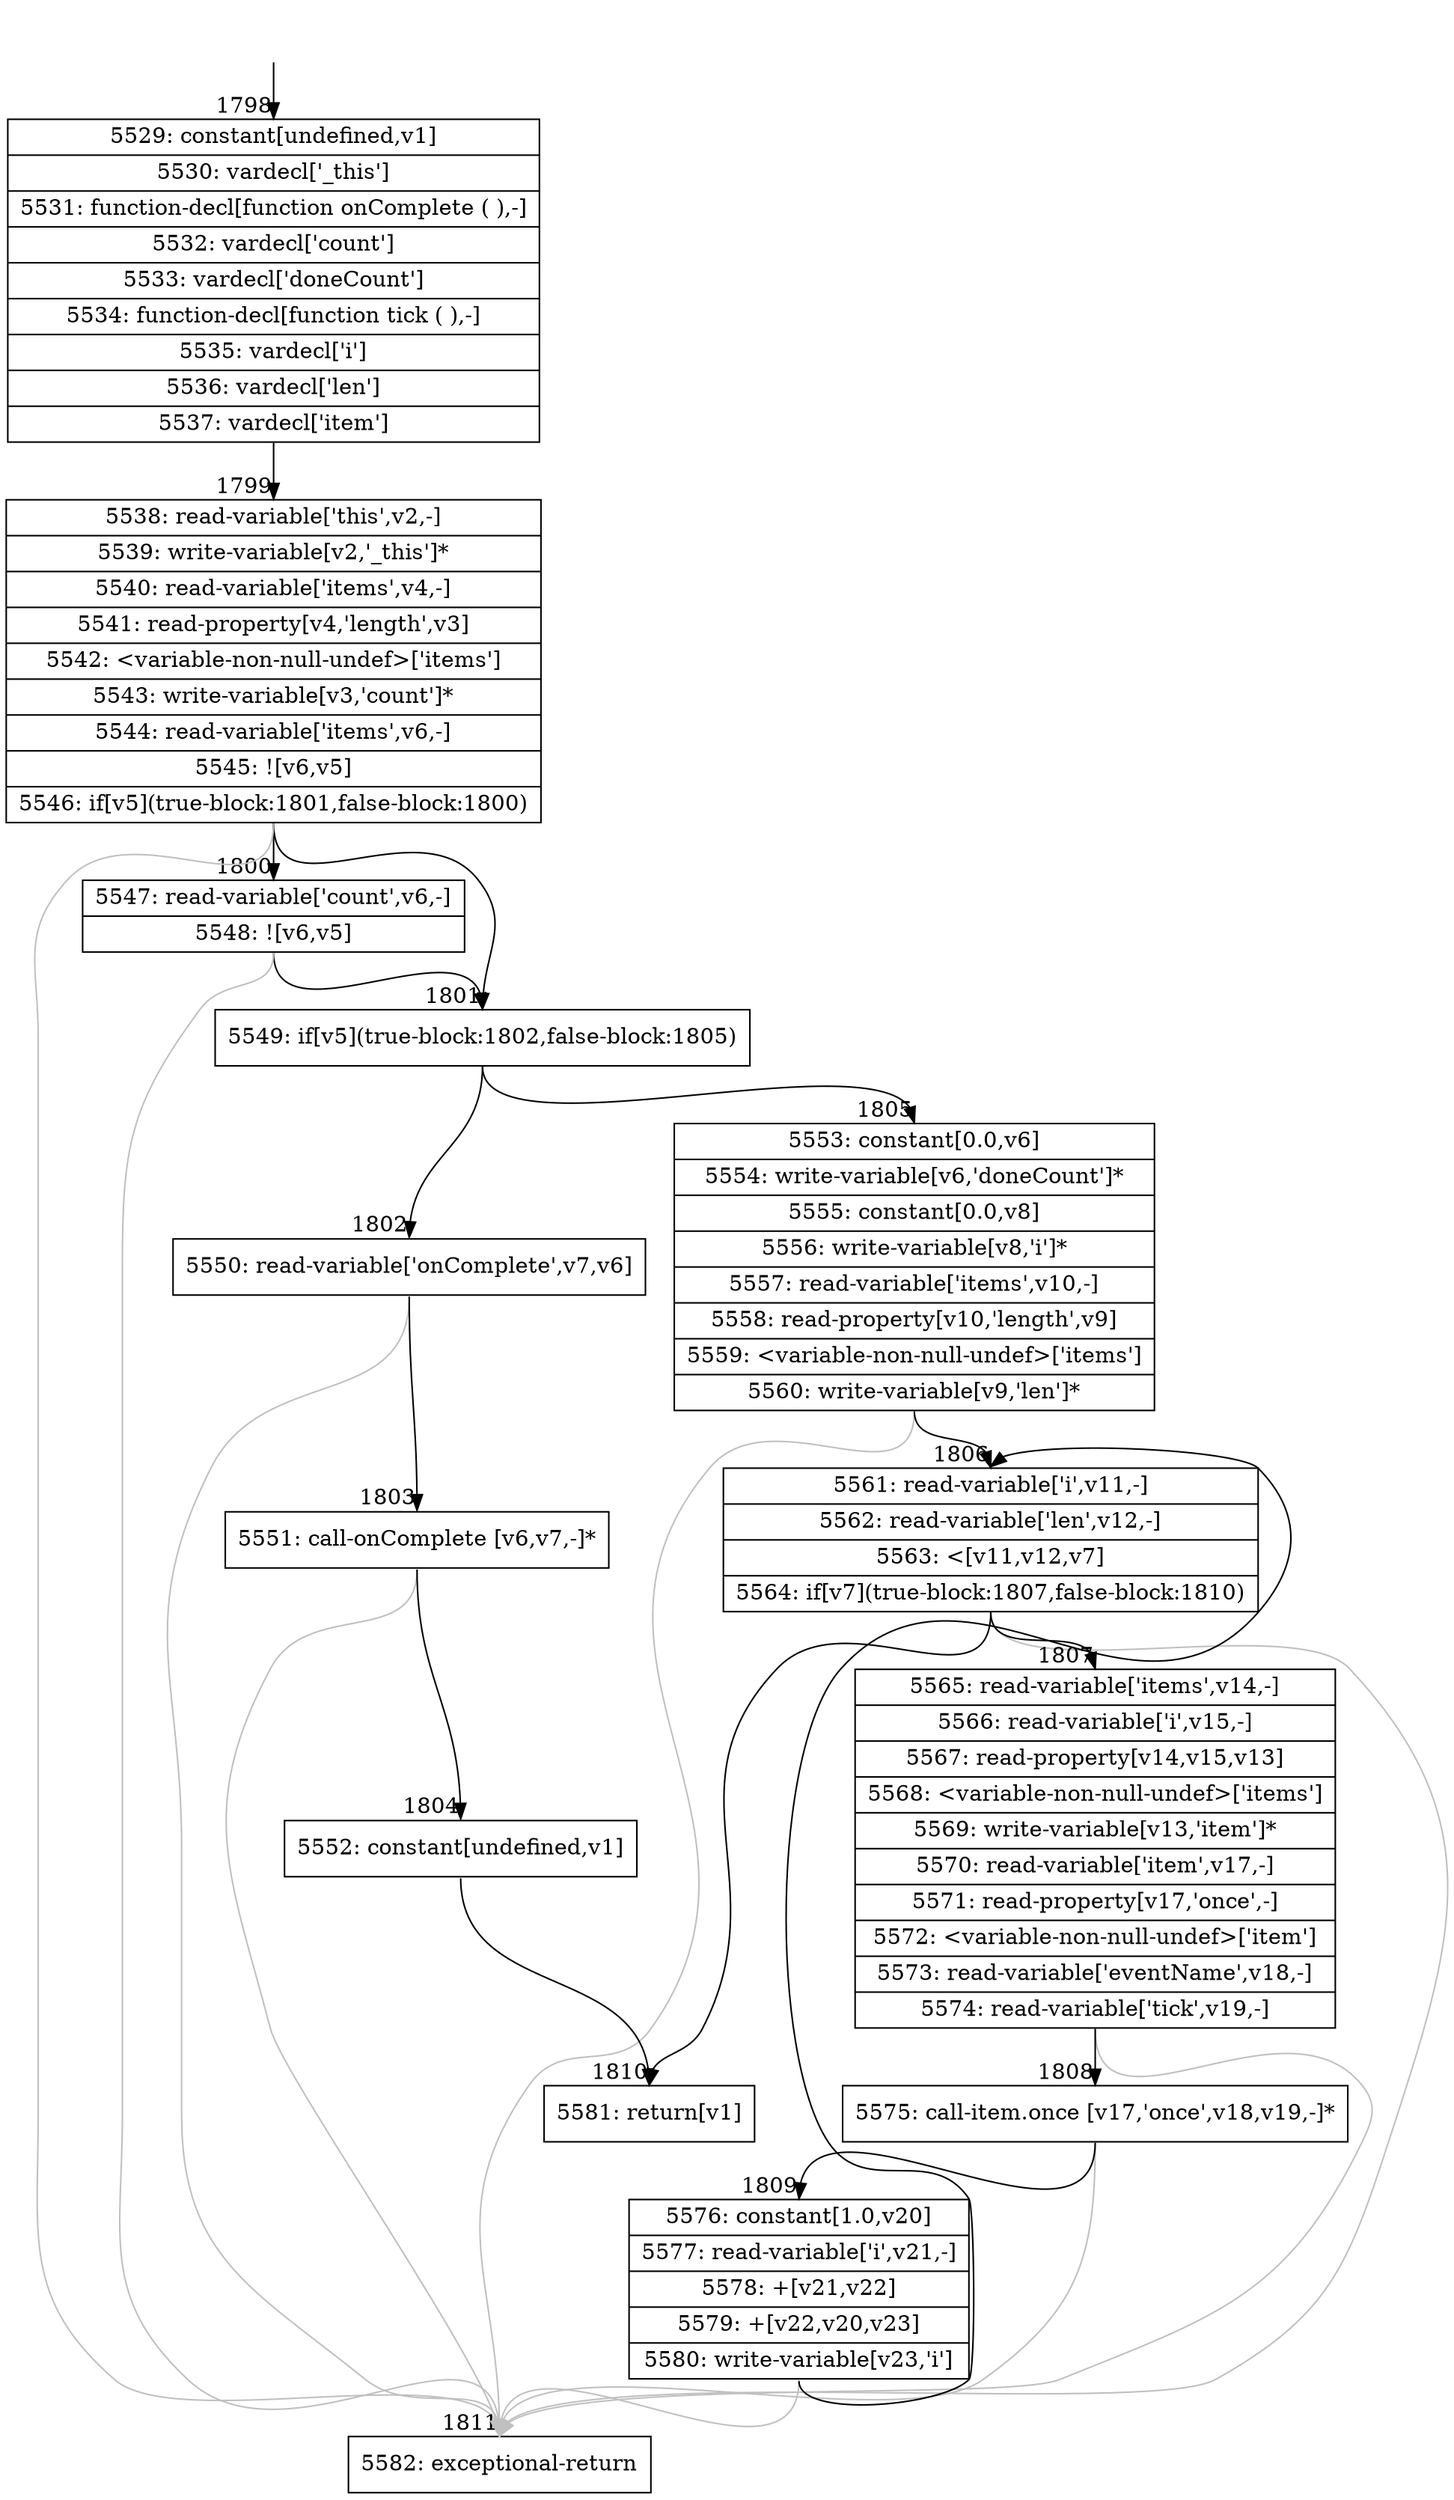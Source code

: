 digraph {
rankdir="TD"
BB_entry162[shape=none,label=""];
BB_entry162 -> BB1798 [tailport=s, headport=n, headlabel="    1798"]
BB1798 [shape=record label="{5529: constant[undefined,v1]|5530: vardecl['_this']|5531: function-decl[function onComplete ( ),-]|5532: vardecl['count']|5533: vardecl['doneCount']|5534: function-decl[function tick ( ),-]|5535: vardecl['i']|5536: vardecl['len']|5537: vardecl['item']}" ] 
BB1798 -> BB1799 [tailport=s, headport=n, headlabel="      1799"]
BB1799 [shape=record label="{5538: read-variable['this',v2,-]|5539: write-variable[v2,'_this']*|5540: read-variable['items',v4,-]|5541: read-property[v4,'length',v3]|5542: \<variable-non-null-undef\>['items']|5543: write-variable[v3,'count']*|5544: read-variable['items',v6,-]|5545: ![v6,v5]|5546: if[v5](true-block:1801,false-block:1800)}" ] 
BB1799 -> BB1801 [tailport=s, headport=n, headlabel="      1801"]
BB1799 -> BB1800 [tailport=s, headport=n, headlabel="      1800"]
BB1799 -> BB1811 [tailport=s, headport=n, color=gray, headlabel="      1811"]
BB1800 [shape=record label="{5547: read-variable['count',v6,-]|5548: ![v6,v5]}" ] 
BB1800 -> BB1801 [tailport=s, headport=n]
BB1800 -> BB1811 [tailport=s, headport=n, color=gray]
BB1801 [shape=record label="{5549: if[v5](true-block:1802,false-block:1805)}" ] 
BB1801 -> BB1802 [tailport=s, headport=n, headlabel="      1802"]
BB1801 -> BB1805 [tailport=s, headport=n, headlabel="      1805"]
BB1802 [shape=record label="{5550: read-variable['onComplete',v7,v6]}" ] 
BB1802 -> BB1803 [tailport=s, headport=n, headlabel="      1803"]
BB1802 -> BB1811 [tailport=s, headport=n, color=gray]
BB1803 [shape=record label="{5551: call-onComplete [v6,v7,-]*}" ] 
BB1803 -> BB1804 [tailport=s, headport=n, headlabel="      1804"]
BB1803 -> BB1811 [tailport=s, headport=n, color=gray]
BB1804 [shape=record label="{5552: constant[undefined,v1]}" ] 
BB1804 -> BB1810 [tailport=s, headport=n, headlabel="      1810"]
BB1805 [shape=record label="{5553: constant[0.0,v6]|5554: write-variable[v6,'doneCount']*|5555: constant[0.0,v8]|5556: write-variable[v8,'i']*|5557: read-variable['items',v10,-]|5558: read-property[v10,'length',v9]|5559: \<variable-non-null-undef\>['items']|5560: write-variable[v9,'len']*}" ] 
BB1805 -> BB1806 [tailport=s, headport=n, headlabel="      1806"]
BB1805 -> BB1811 [tailport=s, headport=n, color=gray]
BB1806 [shape=record label="{5561: read-variable['i',v11,-]|5562: read-variable['len',v12,-]|5563: \<[v11,v12,v7]|5564: if[v7](true-block:1807,false-block:1810)}" ] 
BB1806 -> BB1807 [tailport=s, headport=n, headlabel="      1807"]
BB1806 -> BB1810 [tailport=s, headport=n]
BB1806 -> BB1811 [tailport=s, headport=n, color=gray]
BB1807 [shape=record label="{5565: read-variable['items',v14,-]|5566: read-variable['i',v15,-]|5567: read-property[v14,v15,v13]|5568: \<variable-non-null-undef\>['items']|5569: write-variable[v13,'item']*|5570: read-variable['item',v17,-]|5571: read-property[v17,'once',-]|5572: \<variable-non-null-undef\>['item']|5573: read-variable['eventName',v18,-]|5574: read-variable['tick',v19,-]}" ] 
BB1807 -> BB1808 [tailport=s, headport=n, headlabel="      1808"]
BB1807 -> BB1811 [tailport=s, headport=n, color=gray]
BB1808 [shape=record label="{5575: call-item.once [v17,'once',v18,v19,-]*}" ] 
BB1808 -> BB1809 [tailport=s, headport=n, headlabel="      1809"]
BB1808 -> BB1811 [tailport=s, headport=n, color=gray]
BB1809 [shape=record label="{5576: constant[1.0,v20]|5577: read-variable['i',v21,-]|5578: +[v21,v22]|5579: +[v22,v20,v23]|5580: write-variable[v23,'i']}" ] 
BB1809 -> BB1806 [tailport=s, headport=n]
BB1809 -> BB1811 [tailport=s, headport=n, color=gray]
BB1810 [shape=record label="{5581: return[v1]}" ] 
BB1811 [shape=record label="{5582: exceptional-return}" ] 
//#$~ 2495
}
